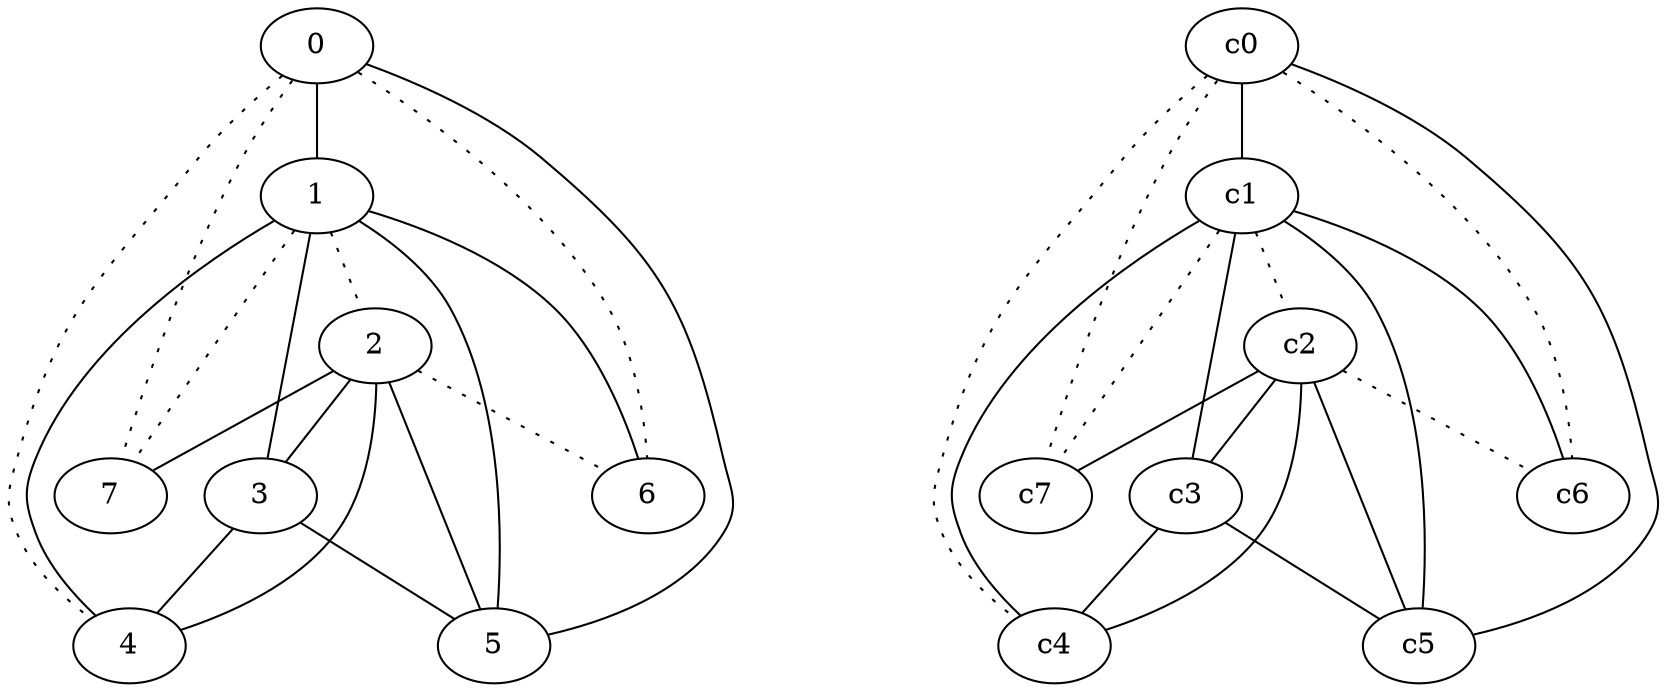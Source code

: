 graph {
a0[label=0];
a1[label=1];
a2[label=2];
a3[label=3];
a4[label=4];
a5[label=5];
a6[label=6];
a7[label=7];
a0 -- a1;
a0 -- a4 [style=dotted];
a0 -- a5;
a0 -- a6 [style=dotted];
a0 -- a7 [style=dotted];
a1 -- a2 [style=dotted];
a1 -- a3;
a1 -- a4;
a1 -- a5;
a1 -- a6;
a1 -- a7 [style=dotted];
a2 -- a3;
a2 -- a4;
a2 -- a5;
a2 -- a6 [style=dotted];
a2 -- a7;
a3 -- a4;
a3 -- a5;
c0 -- c1;
c0 -- c4 [style=dotted];
c0 -- c5;
c0 -- c6 [style=dotted];
c0 -- c7 [style=dotted];
c1 -- c2 [style=dotted];
c1 -- c3;
c1 -- c4;
c1 -- c5;
c1 -- c6;
c1 -- c7 [style=dotted];
c2 -- c3;
c2 -- c4;
c2 -- c5;
c2 -- c6 [style=dotted];
c2 -- c7;
c3 -- c4;
c3 -- c5;
}
